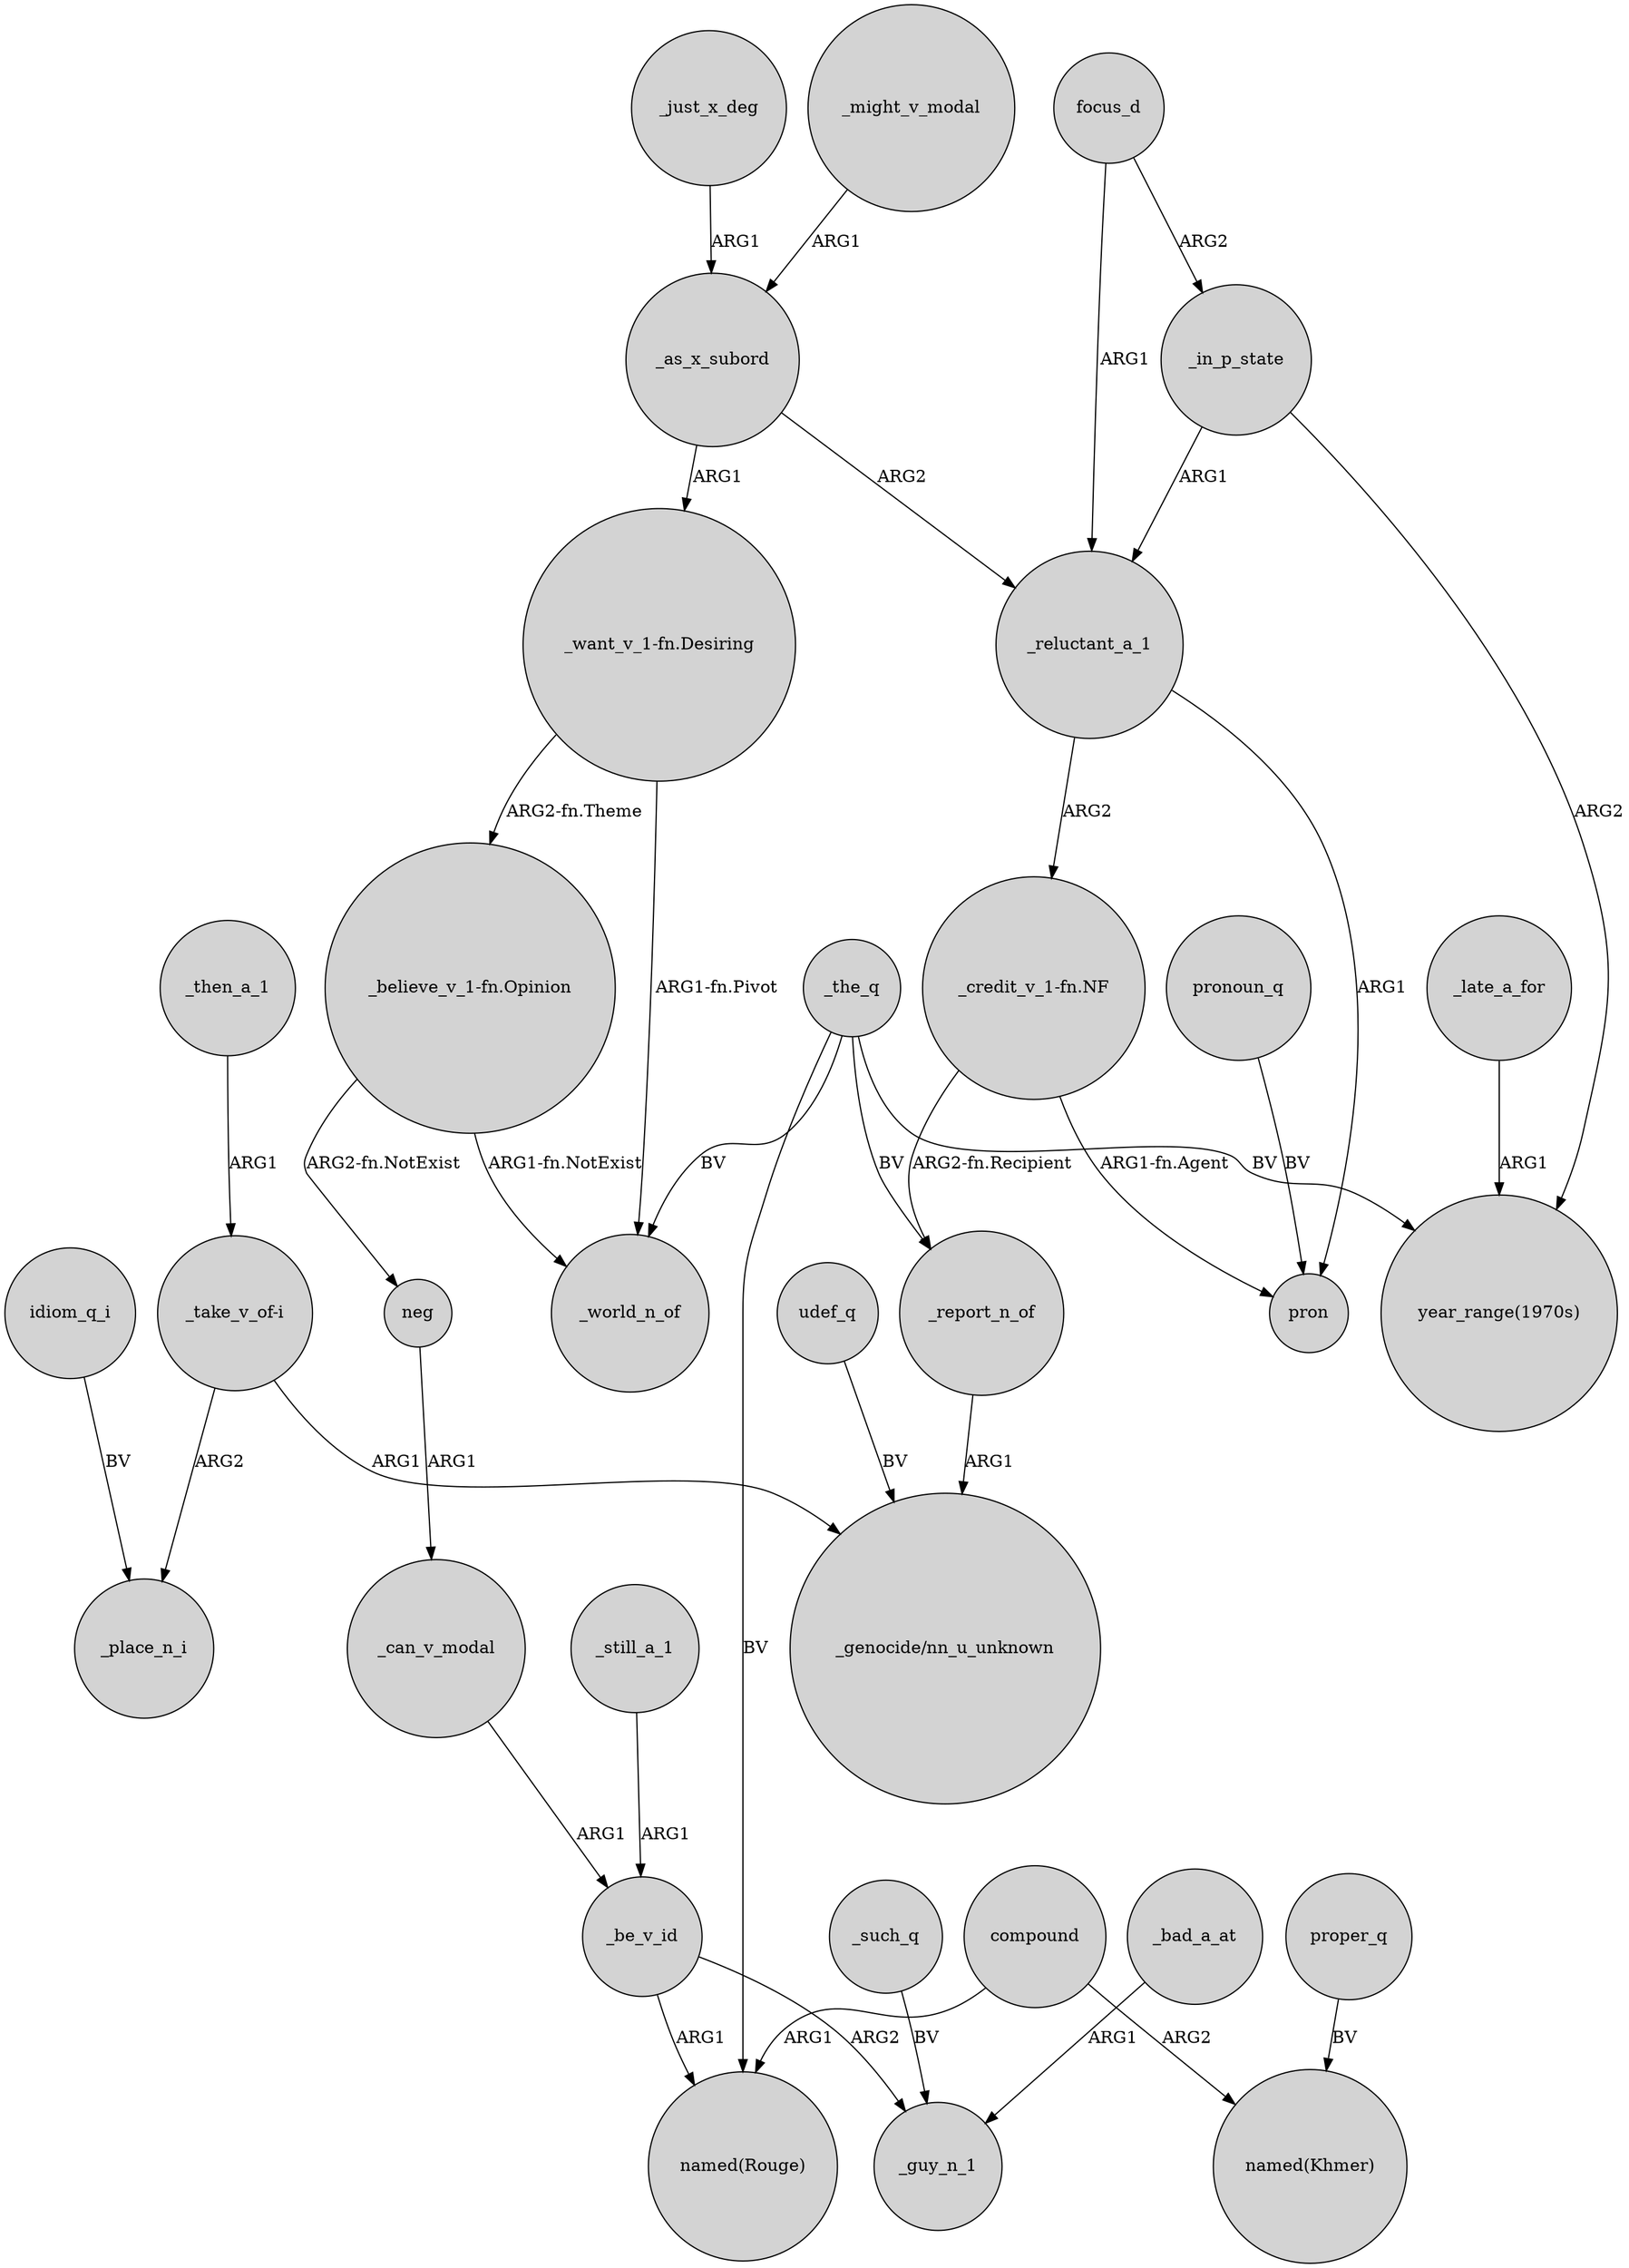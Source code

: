 digraph {
	node [shape=circle style=filled]
	_just_x_deg -> _as_x_subord [label=ARG1]
	"_credit_v_1-fn.NF" -> pron [label="ARG1-fn.Agent"]
	_reluctant_a_1 -> pron [label=ARG1]
	_report_n_of -> "_genocide/nn_u_unknown" [label=ARG1]
	proper_q -> "named(Khmer)" [label=BV]
	_still_a_1 -> _be_v_id [label=ARG1]
	focus_d -> _in_p_state [label=ARG2]
	_then_a_1 -> "_take_v_of-i" [label=ARG1]
	_the_q -> "named(Rouge)" [label=BV]
	_can_v_modal -> _be_v_id [label=ARG1]
	_in_p_state -> "year_range(1970s)" [label=ARG2]
	_the_q -> "year_range(1970s)" [label=BV]
	_late_a_for -> "year_range(1970s)" [label=ARG1]
	_in_p_state -> _reluctant_a_1 [label=ARG1]
	"_credit_v_1-fn.NF" -> _report_n_of [label="ARG2-fn.Recipient"]
	compound -> "named(Khmer)" [label=ARG2]
	focus_d -> _reluctant_a_1 [label=ARG1]
	pronoun_q -> pron [label=BV]
	"_want_v_1-fn.Desiring" -> "_believe_v_1-fn.Opinion" [label="ARG2-fn.Theme"]
	idiom_q_i -> _place_n_i [label=BV]
	_as_x_subord -> _reluctant_a_1 [label=ARG2]
	_be_v_id -> "named(Rouge)" [label=ARG1]
	_might_v_modal -> _as_x_subord [label=ARG1]
	_the_q -> _report_n_of [label=BV]
	"_believe_v_1-fn.Opinion" -> _world_n_of [label="ARG1-fn.NotExist"]
	"_believe_v_1-fn.Opinion" -> neg [label="ARG2-fn.NotExist"]
	_be_v_id -> _guy_n_1 [label=ARG2]
	compound -> "named(Rouge)" [label=ARG1]
	"_want_v_1-fn.Desiring" -> _world_n_of [label="ARG1-fn.Pivot"]
	"_take_v_of-i" -> "_genocide/nn_u_unknown" [label=ARG1]
	"_take_v_of-i" -> _place_n_i [label=ARG2]
	_bad_a_at -> _guy_n_1 [label=ARG1]
	_as_x_subord -> "_want_v_1-fn.Desiring" [label=ARG1]
	_the_q -> _world_n_of [label=BV]
	neg -> _can_v_modal [label=ARG1]
	udef_q -> "_genocide/nn_u_unknown" [label=BV]
	_reluctant_a_1 -> "_credit_v_1-fn.NF" [label=ARG2]
	_such_q -> _guy_n_1 [label=BV]
}
